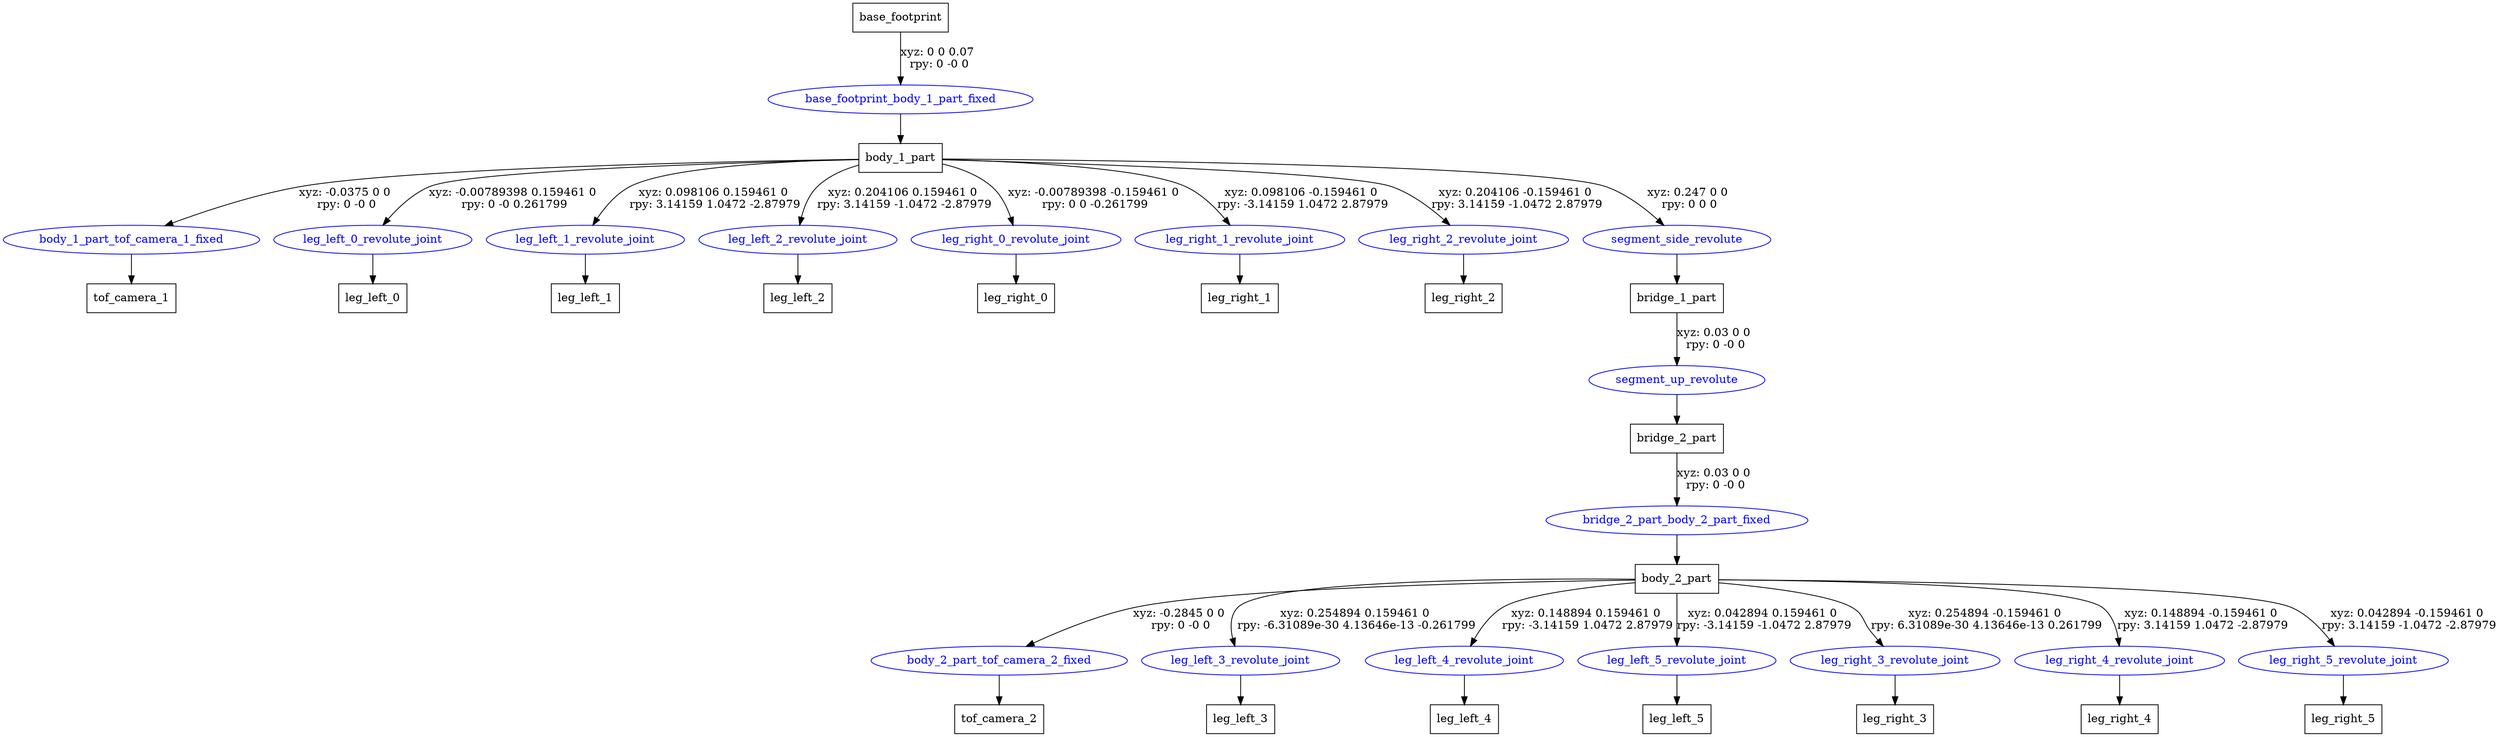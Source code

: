 digraph G {
node [shape=box];
"base_footprint" [label="base_footprint"];
"body_1_part" [label="body_1_part"];
"tof_camera_1" [label="tof_camera_1"];
"leg_left_0" [label="leg_left_0"];
"leg_left_1" [label="leg_left_1"];
"leg_left_2" [label="leg_left_2"];
"leg_right_0" [label="leg_right_0"];
"leg_right_1" [label="leg_right_1"];
"leg_right_2" [label="leg_right_2"];
"bridge_1_part" [label="bridge_1_part"];
"bridge_2_part" [label="bridge_2_part"];
"body_2_part" [label="body_2_part"];
"tof_camera_2" [label="tof_camera_2"];
"leg_left_3" [label="leg_left_3"];
"leg_left_4" [label="leg_left_4"];
"leg_left_5" [label="leg_left_5"];
"leg_right_3" [label="leg_right_3"];
"leg_right_4" [label="leg_right_4"];
"leg_right_5" [label="leg_right_5"];
node [shape=ellipse, color=blue, fontcolor=blue];
"base_footprint" -> "base_footprint_body_1_part_fixed" [label="xyz: 0 0 0.07 \nrpy: 0 -0 0"]
"base_footprint_body_1_part_fixed" -> "body_1_part"
"body_1_part" -> "body_1_part_tof_camera_1_fixed" [label="xyz: -0.0375 0 0 \nrpy: 0 -0 0"]
"body_1_part_tof_camera_1_fixed" -> "tof_camera_1"
"body_1_part" -> "leg_left_0_revolute_joint" [label="xyz: -0.00789398 0.159461 0 \nrpy: 0 -0 0.261799"]
"leg_left_0_revolute_joint" -> "leg_left_0"
"body_1_part" -> "leg_left_1_revolute_joint" [label="xyz: 0.098106 0.159461 0 \nrpy: 3.14159 1.0472 -2.87979"]
"leg_left_1_revolute_joint" -> "leg_left_1"
"body_1_part" -> "leg_left_2_revolute_joint" [label="xyz: 0.204106 0.159461 0 \nrpy: 3.14159 -1.0472 -2.87979"]
"leg_left_2_revolute_joint" -> "leg_left_2"
"body_1_part" -> "leg_right_0_revolute_joint" [label="xyz: -0.00789398 -0.159461 0 \nrpy: 0 0 -0.261799"]
"leg_right_0_revolute_joint" -> "leg_right_0"
"body_1_part" -> "leg_right_1_revolute_joint" [label="xyz: 0.098106 -0.159461 0 \nrpy: -3.14159 1.0472 2.87979"]
"leg_right_1_revolute_joint" -> "leg_right_1"
"body_1_part" -> "leg_right_2_revolute_joint" [label="xyz: 0.204106 -0.159461 0 \nrpy: 3.14159 -1.0472 2.87979"]
"leg_right_2_revolute_joint" -> "leg_right_2"
"body_1_part" -> "segment_side_revolute" [label="xyz: 0.247 0 0 \nrpy: 0 0 0"]
"segment_side_revolute" -> "bridge_1_part"
"bridge_1_part" -> "segment_up_revolute" [label="xyz: 0.03 0 0 \nrpy: 0 -0 0"]
"segment_up_revolute" -> "bridge_2_part"
"bridge_2_part" -> "bridge_2_part_body_2_part_fixed" [label="xyz: 0.03 0 0 \nrpy: 0 -0 0"]
"bridge_2_part_body_2_part_fixed" -> "body_2_part"
"body_2_part" -> "body_2_part_tof_camera_2_fixed" [label="xyz: -0.2845 0 0 \nrpy: 0 -0 0"]
"body_2_part_tof_camera_2_fixed" -> "tof_camera_2"
"body_2_part" -> "leg_left_3_revolute_joint" [label="xyz: 0.254894 0.159461 0 \nrpy: -6.31089e-30 4.13646e-13 -0.261799"]
"leg_left_3_revolute_joint" -> "leg_left_3"
"body_2_part" -> "leg_left_4_revolute_joint" [label="xyz: 0.148894 0.159461 0 \nrpy: -3.14159 1.0472 2.87979"]
"leg_left_4_revolute_joint" -> "leg_left_4"
"body_2_part" -> "leg_left_5_revolute_joint" [label="xyz: 0.042894 0.159461 0 \nrpy: -3.14159 -1.0472 2.87979"]
"leg_left_5_revolute_joint" -> "leg_left_5"
"body_2_part" -> "leg_right_3_revolute_joint" [label="xyz: 0.254894 -0.159461 0 \nrpy: 6.31089e-30 4.13646e-13 0.261799"]
"leg_right_3_revolute_joint" -> "leg_right_3"
"body_2_part" -> "leg_right_4_revolute_joint" [label="xyz: 0.148894 -0.159461 0 \nrpy: 3.14159 1.0472 -2.87979"]
"leg_right_4_revolute_joint" -> "leg_right_4"
"body_2_part" -> "leg_right_5_revolute_joint" [label="xyz: 0.042894 -0.159461 0 \nrpy: 3.14159 -1.0472 -2.87979"]
"leg_right_5_revolute_joint" -> "leg_right_5"
}
